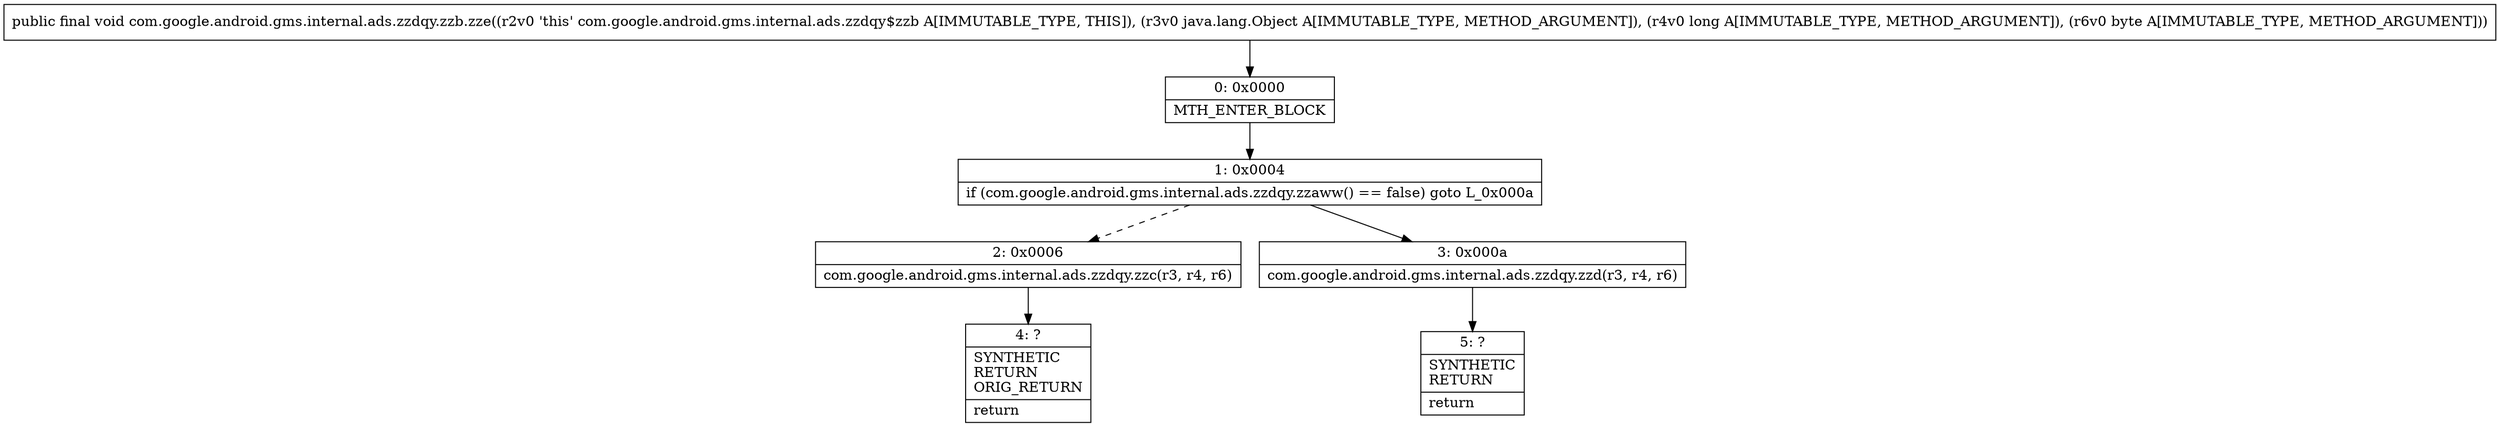 digraph "CFG forcom.google.android.gms.internal.ads.zzdqy.zzb.zze(Ljava\/lang\/Object;JB)V" {
Node_0 [shape=record,label="{0\:\ 0x0000|MTH_ENTER_BLOCK\l}"];
Node_1 [shape=record,label="{1\:\ 0x0004|if (com.google.android.gms.internal.ads.zzdqy.zzaww() == false) goto L_0x000a\l}"];
Node_2 [shape=record,label="{2\:\ 0x0006|com.google.android.gms.internal.ads.zzdqy.zzc(r3, r4, r6)\l}"];
Node_3 [shape=record,label="{3\:\ 0x000a|com.google.android.gms.internal.ads.zzdqy.zzd(r3, r4, r6)\l}"];
Node_4 [shape=record,label="{4\:\ ?|SYNTHETIC\lRETURN\lORIG_RETURN\l|return\l}"];
Node_5 [shape=record,label="{5\:\ ?|SYNTHETIC\lRETURN\l|return\l}"];
MethodNode[shape=record,label="{public final void com.google.android.gms.internal.ads.zzdqy.zzb.zze((r2v0 'this' com.google.android.gms.internal.ads.zzdqy$zzb A[IMMUTABLE_TYPE, THIS]), (r3v0 java.lang.Object A[IMMUTABLE_TYPE, METHOD_ARGUMENT]), (r4v0 long A[IMMUTABLE_TYPE, METHOD_ARGUMENT]), (r6v0 byte A[IMMUTABLE_TYPE, METHOD_ARGUMENT])) }"];
MethodNode -> Node_0;
Node_0 -> Node_1;
Node_1 -> Node_2[style=dashed];
Node_1 -> Node_3;
Node_2 -> Node_4;
Node_3 -> Node_5;
}

